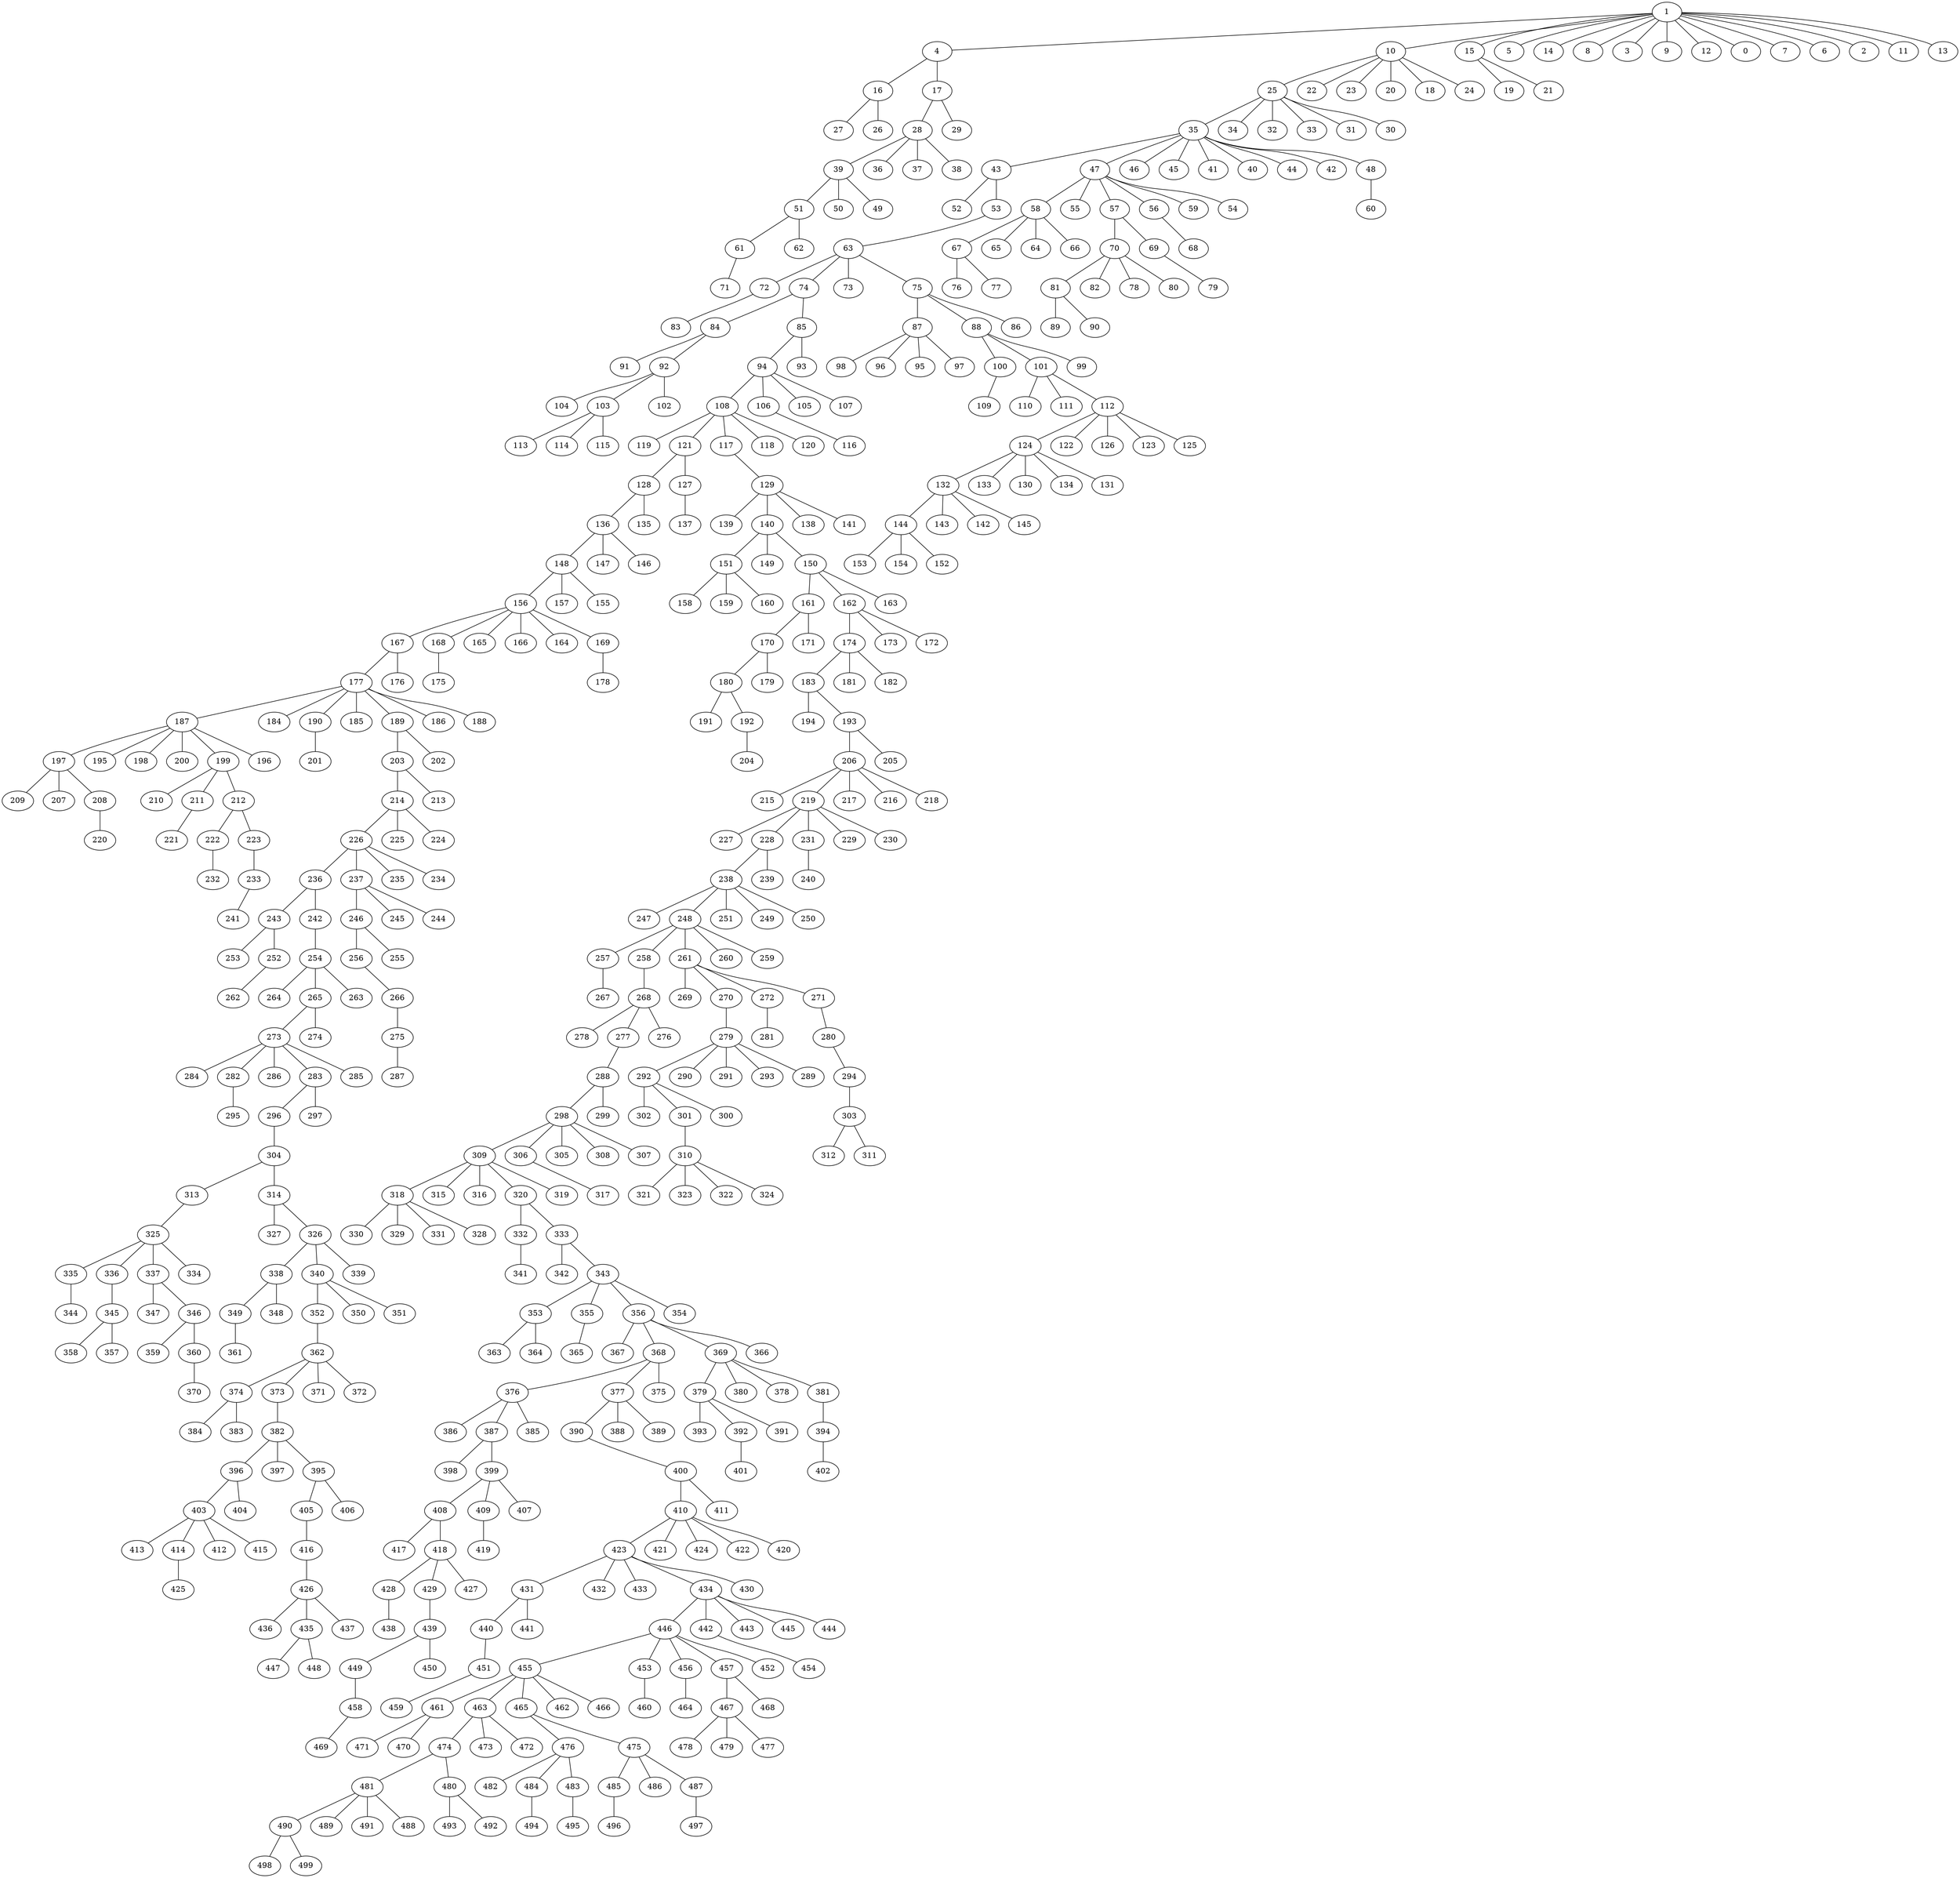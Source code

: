 strict graph G {
1;
4;
10;
15;
5;
14;
8;
3;
9;
12;
0;
7;
6;
2;
11;
13;
16;
17;
25;
22;
23;
20;
18;
24;
19;
21;
27;
26;
28;
29;
35;
34;
32;
33;
31;
30;
39;
36;
37;
38;
43;
47;
46;
45;
41;
40;
44;
42;
48;
51;
50;
49;
52;
53;
58;
55;
57;
56;
59;
54;
60;
61;
62;
63;
67;
65;
64;
66;
70;
69;
68;
71;
72;
74;
73;
75;
76;
77;
81;
82;
78;
80;
79;
83;
84;
85;
87;
88;
86;
89;
90;
91;
92;
94;
93;
98;
96;
95;
97;
100;
101;
99;
104;
103;
102;
108;
106;
105;
107;
109;
110;
111;
112;
113;
114;
115;
119;
121;
117;
118;
120;
116;
124;
122;
126;
123;
125;
128;
127;
129;
132;
133;
130;
134;
131;
136;
135;
137;
139;
140;
138;
141;
144;
143;
142;
145;
148;
147;
146;
151;
149;
150;
153;
154;
152;
156;
157;
155;
158;
159;
160;
161;
162;
163;
167;
168;
165;
166;
164;
169;
170;
171;
174;
173;
172;
177;
176;
175;
178;
180;
179;
183;
181;
182;
187;
184;
190;
185;
189;
186;
188;
191;
192;
194;
193;
197;
195;
198;
200;
199;
196;
201;
203;
202;
204;
206;
205;
209;
207;
208;
210;
211;
212;
214;
213;
215;
219;
217;
216;
218;
220;
221;
222;
223;
226;
225;
224;
227;
228;
231;
229;
230;
232;
233;
236;
237;
235;
234;
238;
239;
240;
241;
243;
242;
246;
245;
244;
247;
248;
251;
249;
250;
253;
252;
254;
256;
255;
257;
258;
261;
260;
259;
262;
264;
265;
263;
266;
267;
268;
269;
270;
272;
271;
273;
274;
275;
278;
277;
276;
279;
281;
280;
284;
282;
286;
283;
285;
287;
288;
292;
290;
291;
293;
289;
294;
295;
296;
297;
298;
299;
302;
301;
300;
303;
304;
309;
306;
305;
308;
307;
310;
312;
311;
313;
314;
318;
315;
316;
320;
319;
317;
321;
323;
322;
324;
325;
327;
326;
330;
329;
331;
328;
332;
333;
335;
336;
337;
334;
338;
340;
339;
341;
342;
343;
344;
345;
347;
346;
349;
348;
352;
350;
351;
353;
355;
356;
354;
358;
357;
359;
360;
361;
362;
363;
364;
365;
367;
368;
369;
366;
370;
374;
373;
371;
372;
376;
377;
375;
379;
380;
378;
381;
384;
383;
382;
386;
387;
385;
390;
388;
389;
393;
392;
391;
394;
396;
397;
395;
398;
399;
400;
401;
402;
403;
404;
405;
406;
408;
409;
407;
410;
411;
413;
414;
412;
415;
416;
417;
418;
419;
423;
421;
424;
422;
420;
425;
426;
428;
429;
427;
431;
432;
433;
434;
430;
436;
435;
437;
438;
439;
440;
441;
446;
442;
443;
445;
444;
447;
448;
449;
450;
451;
455;
453;
456;
457;
452;
454;
458;
459;
461;
463;
465;
462;
466;
460;
464;
467;
468;
469;
471;
470;
474;
473;
472;
476;
475;
478;
479;
477;
481;
480;
482;
484;
483;
485;
486;
487;
490;
489;
491;
488;
493;
492;
494;
495;
496;
497;
498;
499;
189 -- 203;
480 -- 493;
136 -- 148;
35 -- 46;
144 -- 154;
10 -- 20;
467 -- 479;
403 -- 415;
410 -- 422;
320 -- 332;
356 -- 368;
474 -- 481;
4 -- 16;
25 -- 32;
396 -- 404;
423 -- 434;
439 -- 450;
187 -- 200;
25 -- 30;
101 -- 110;
273 -- 284;
279 -- 292;
294 -- 303;
92 -- 104;
418 -- 427;
1 -- 2;
112 -- 124;
219 -- 231;
167 -- 176;
85 -- 94;
214 -- 225;
199 -- 210;
10 -- 23;
376 -- 387;
280 -- 294;
85 -- 93;
301 -- 310;
268 -- 276;
63 -- 74;
132 -- 142;
1 -- 11;
390 -- 400;
35 -- 43;
87 -- 96;
1 -- 14;
88 -- 99;
343 -- 356;
206 -- 218;
268 -- 278;
233 -- 241;
177 -- 190;
243 -- 252;
140 -- 149;
355 -- 365;
112 -- 123;
352 -- 362;
63 -- 73;
246 -- 255;
318 -- 328;
283 -- 297;
203 -- 213;
177 -- 185;
70 -- 80;
409 -- 419;
333 -- 343;
1 -- 3;
112 -- 125;
67 -- 77;
442 -- 454;
53 -- 63;
150 -- 163;
248 -- 259;
193 -- 205;
177 -- 184;
338 -- 348;
25 -- 34;
226 -- 237;
403 -- 413;
132 -- 145;
197 -- 207;
257 -- 267;
248 -- 257;
70 -- 81;
340 -- 352;
455 -- 465;
183 -- 193;
461 -- 471;
28 -- 38;
81 -- 90;
446 -- 455;
187 -- 195;
84 -- 92;
333 -- 342;
485 -- 496;
219 -- 229;
326 -- 339;
292 -- 300;
336 -- 345;
410 -- 420;
151 -- 160;
394 -- 402;
47 -- 58;
374 -- 384;
75 -- 86;
180 -- 191;
199 -- 212;
273 -- 286;
189 -- 202;
434 -- 442;
129 -- 139;
162 -- 174;
377 -- 388;
369 -- 380;
387 -- 399;
28 -- 37;
337 -- 346;
94 -- 106;
410 -- 424;
335 -- 344;
1 -- 6;
238 -- 249;
283 -- 296;
206 -- 216;
74 -- 84;
124 -- 132;
127 -- 137;
39 -- 51;
177 -- 188;
151 -- 159;
203 -- 214;
379 -- 393;
423 -- 432;
476 -- 482;
463 -- 472;
309 -- 319;
226 -- 235;
238 -- 248;
353 -- 363;
451 -- 459;
25 -- 33;
108 -- 120;
273 -- 283;
75 -- 88;
156 -- 169;
94 -- 108;
187 -- 197;
309 -- 315;
474 -- 480;
87 -- 98;
156 -- 167;
456 -- 464;
242 -- 254;
156 -- 168;
150 -- 162;
199 -- 211;
1 -- 7;
187 -- 198;
374 -- 383;
187 -- 199;
400 -- 410;
453 -- 460;
270 -- 279;
35 -- 41;
368 -- 377;
418 -- 429;
340 -- 351;
10 -- 24;
236 -- 242;
88 -- 100;
395 -- 405;
151 -- 158;
10 -- 22;
43 -- 52;
314 -- 327;
15 -- 21;
10 -- 18;
156 -- 164;
465 -- 475;
47 -- 56;
310 -- 322;
140 -- 150;
226 -- 234;
288 -- 298;
246 -- 256;
58 -- 67;
426 -- 435;
326 -- 338;
148 -- 157;
16 -- 26;
392 -- 401;
484 -- 494;
140 -- 151;
455 -- 463;
28 -- 39;
223 -- 233;
320 -- 333;
431 -- 440;
17 -- 28;
292 -- 302;
174 -- 183;
219 -- 228;
101 -- 111;
309 -- 316;
435 -- 448;
156 -- 166;
481 -- 491;
214 -- 226;
144 -- 153;
399 -- 407;
87 -- 95;
238 -- 250;
343 -- 354;
271 -- 280;
296 -- 304;
349 -- 361;
10 -- 25;
381 -- 394;
103 -- 114;
212 -- 222;
47 -- 55;
177 -- 189;
132 -- 144;
487 -- 497;
418 -- 428;
410 -- 423;
1 -- 5;
219 -- 227;
265 -- 274;
356 -- 366;
431 -- 441;
279 -- 290;
67 -- 76;
410 -- 421;
490 -- 498;
124 -- 131;
237 -- 246;
309 -- 318;
475 -- 486;
369 -- 378;
313 -- 325;
457 -- 468;
480 -- 492;
405 -- 416;
1 -- 0;
399 -- 409;
47 -- 59;
481 -- 490;
356 -- 367;
403 -- 412;
373 -- 382;
360 -- 370;
1 -- 12;
148 -- 155;
39 -- 50;
353 -- 364;
382 -- 397;
481 -- 489;
455 -- 462;
376 -- 385;
108 -- 118;
368 -- 375;
177 -- 187;
273 -- 282;
282 -- 295;
318 -- 331;
63 -- 72;
108 -- 121;
87 -- 97;
434 -- 446;
304 -- 313;
279 -- 289;
69 -- 79;
180 -- 192;
254 -- 263;
256 -- 266;
467 -- 477;
261 -- 269;
446 -- 456;
362 -- 372;
483 -- 495;
39 -- 49;
129 -- 141;
136 -- 146;
162 -- 172;
465 -- 476;
193 -- 206;
362 -- 371;
136 -- 147;
455 -- 461;
228 -- 238;
206 -- 215;
170 -- 180;
70 -- 78;
1 -- 9;
57 -- 69;
214 -- 224;
25 -- 31;
237 -- 244;
423 -- 430;
72 -- 83;
129 -- 138;
35 -- 40;
343 -- 355;
387 -- 398;
423 -- 433;
461 -- 470;
314 -- 326;
490 -- 499;
70 -- 82;
434 -- 443;
306 -- 317;
446 -- 457;
434 -- 445;
261 -- 271;
228 -- 239;
416 -- 426;
475 -- 487;
377 -- 389;
346 -- 359;
112 -- 122;
382 -- 396;
279 -- 291;
423 -- 431;
325 -- 336;
345 -- 358;
435 -- 447;
463 -- 473;
369 -- 381;
226 -- 236;
303 -- 311;
187 -- 196;
25 -- 35;
156 -- 165;
101 -- 112;
277 -- 288;
174 -- 182;
446 -- 452;
108 -- 119;
377 -- 390;
15 -- 19;
150 -- 161;
92 -- 103;
58 -- 65;
144 -- 152;
261 -- 272;
346 -- 360;
248 -- 261;
318 -- 330;
399 -- 408;
129 -- 140;
279 -- 293;
325 -- 337;
35 -- 44;
206 -- 217;
248 -- 260;
167 -- 177;
396 -- 403;
190 -- 201;
376 -- 386;
94 -- 107;
254 -- 264;
222 -- 232;
292 -- 301;
117 -- 129;
379 -- 392;
337 -- 347;
81 -- 89;
476 -- 483;
162 -- 173;
47 -- 57;
440 -- 451;
43 -- 53;
121 -- 128;
400 -- 411;
231 -- 240;
94 -- 105;
124 -- 130;
174 -- 181;
326 -- 340;
481 -- 488;
197 -- 208;
414 -- 425;
170 -- 179;
75 -- 87;
252 -- 262;
446 -- 453;
238 -- 251;
16 -- 27;
51 -- 61;
58 -- 64;
298 -- 307;
429 -- 439;
310 -- 324;
1 -- 10;
426 -- 436;
1 -- 8;
106 -- 116;
35 -- 45;
206 -- 219;
51 -- 62;
403 -- 414;
168 -- 175;
408 -- 417;
112 -- 126;
303 -- 312;
35 -- 42;
35 -- 48;
63 -- 75;
92 -- 102;
132 -- 143;
48 -- 60;
325 -- 335;
467 -- 478;
35 -- 47;
362 -- 373;
212 -- 223;
124 -- 134;
128 -- 135;
161 -- 171;
121 -- 127;
61 -- 71;
356 -- 369;
4 -- 17;
449 -- 458;
1 -- 15;
379 -- 391;
298 -- 309;
124 -- 133;
57 -- 70;
258 -- 268;
88 -- 101;
268 -- 277;
476 -- 484;
455 -- 466;
128 -- 136;
310 -- 323;
238 -- 247;
362 -- 374;
108 -- 117;
463 -- 474;
248 -- 258;
177 -- 186;
273 -- 285;
84 -- 91;
439 -- 449;
103 -- 113;
148 -- 156;
183 -- 194;
458 -- 469;
343 -- 353;
275 -- 287;
1 -- 13;
169 -- 178;
208 -- 220;
28 -- 36;
254 -- 265;
426 -- 437;
161 -- 170;
56 -- 68;
261 -- 270;
266 -- 275;
318 -- 329;
310 -- 321;
304 -- 314;
332 -- 341;
382 -- 395;
47 -- 54;
103 -- 115;
236 -- 243;
434 -- 444;
1 -- 4;
197 -- 209;
298 -- 306;
457 -- 467;
219 -- 230;
17 -- 29;
298 -- 308;
58 -- 66;
408 -- 418;
100 -- 109;
395 -- 406;
475 -- 485;
368 -- 376;
272 -- 281;
192 -- 204;
237 -- 245;
340 -- 350;
325 -- 334;
211 -- 221;
428 -- 438;
369 -- 379;
338 -- 349;
265 -- 273;
243 -- 253;
298 -- 305;
345 -- 357;
74 -- 85;
288 -- 299;
309 -- 320;
}
